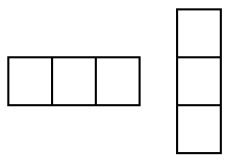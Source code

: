 digraph G {
	node[shape=record,width=.1,height=.1];

	node0[label="<f0>|<f1>|<f2>"]
	node1[label="{<f0>|<f1>|<f2>}"]
}
